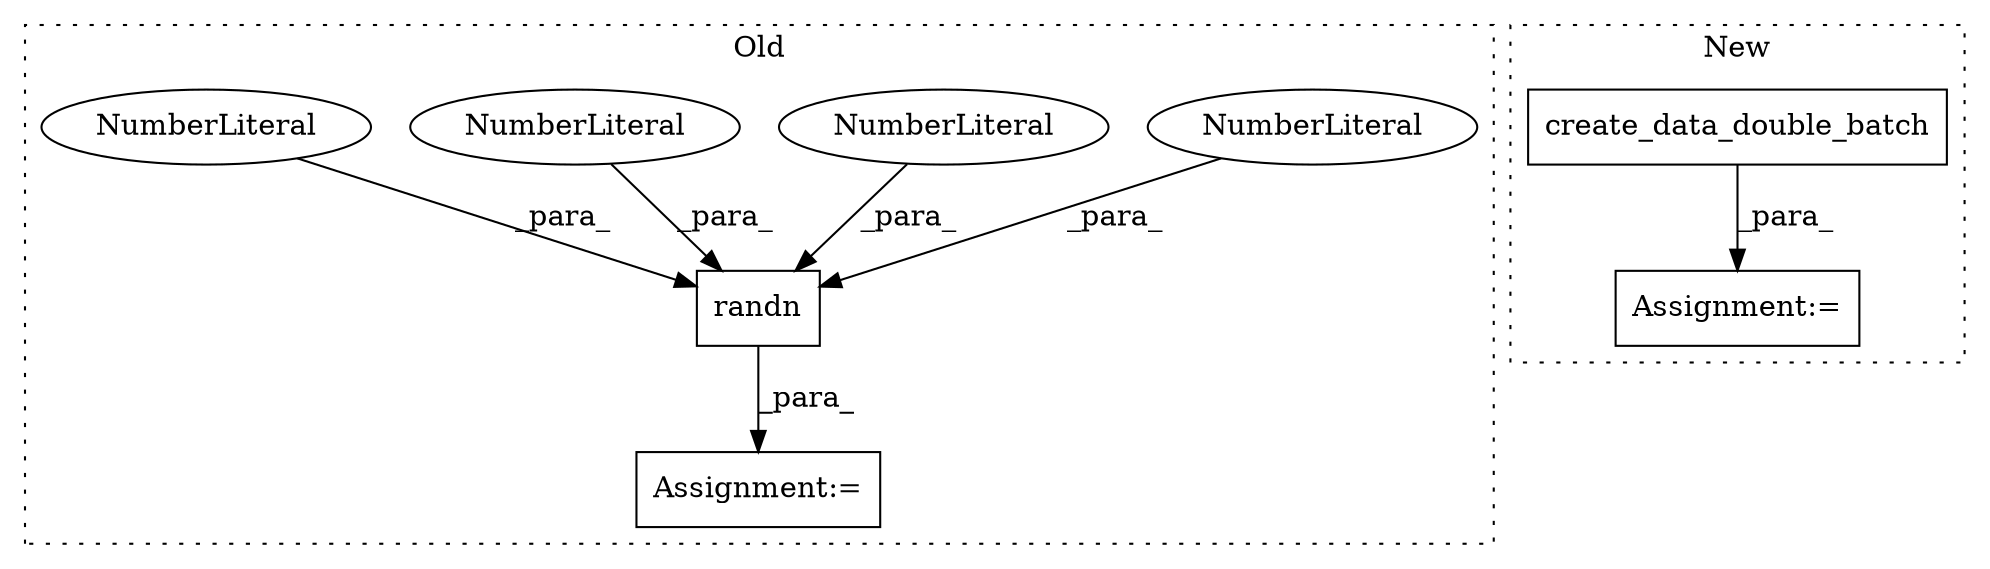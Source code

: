digraph G {
subgraph cluster0 {
1 [label="randn" a="32" s="3396,3410" l="6,1" shape="box"];
3 [label="NumberLiteral" a="34" s="3404" l="1" shape="ellipse"];
4 [label="NumberLiteral" a="34" s="3409" l="1" shape="ellipse"];
5 [label="NumberLiteral" a="34" s="3402" l="1" shape="ellipse"];
6 [label="NumberLiteral" a="34" s="3406" l="2" shape="ellipse"];
8 [label="Assignment:=" a="7" s="3389" l="1" shape="box"];
label = "Old";
style="dotted";
}
subgraph cluster1 {
2 [label="create_data_double_batch" a="32" s="3767" l="26" shape="box"];
7 [label="Assignment:=" a="7" s="3761" l="1" shape="box"];
label = "New";
style="dotted";
}
1 -> 8 [label="_para_"];
2 -> 7 [label="_para_"];
3 -> 1 [label="_para_"];
4 -> 1 [label="_para_"];
5 -> 1 [label="_para_"];
6 -> 1 [label="_para_"];
}
